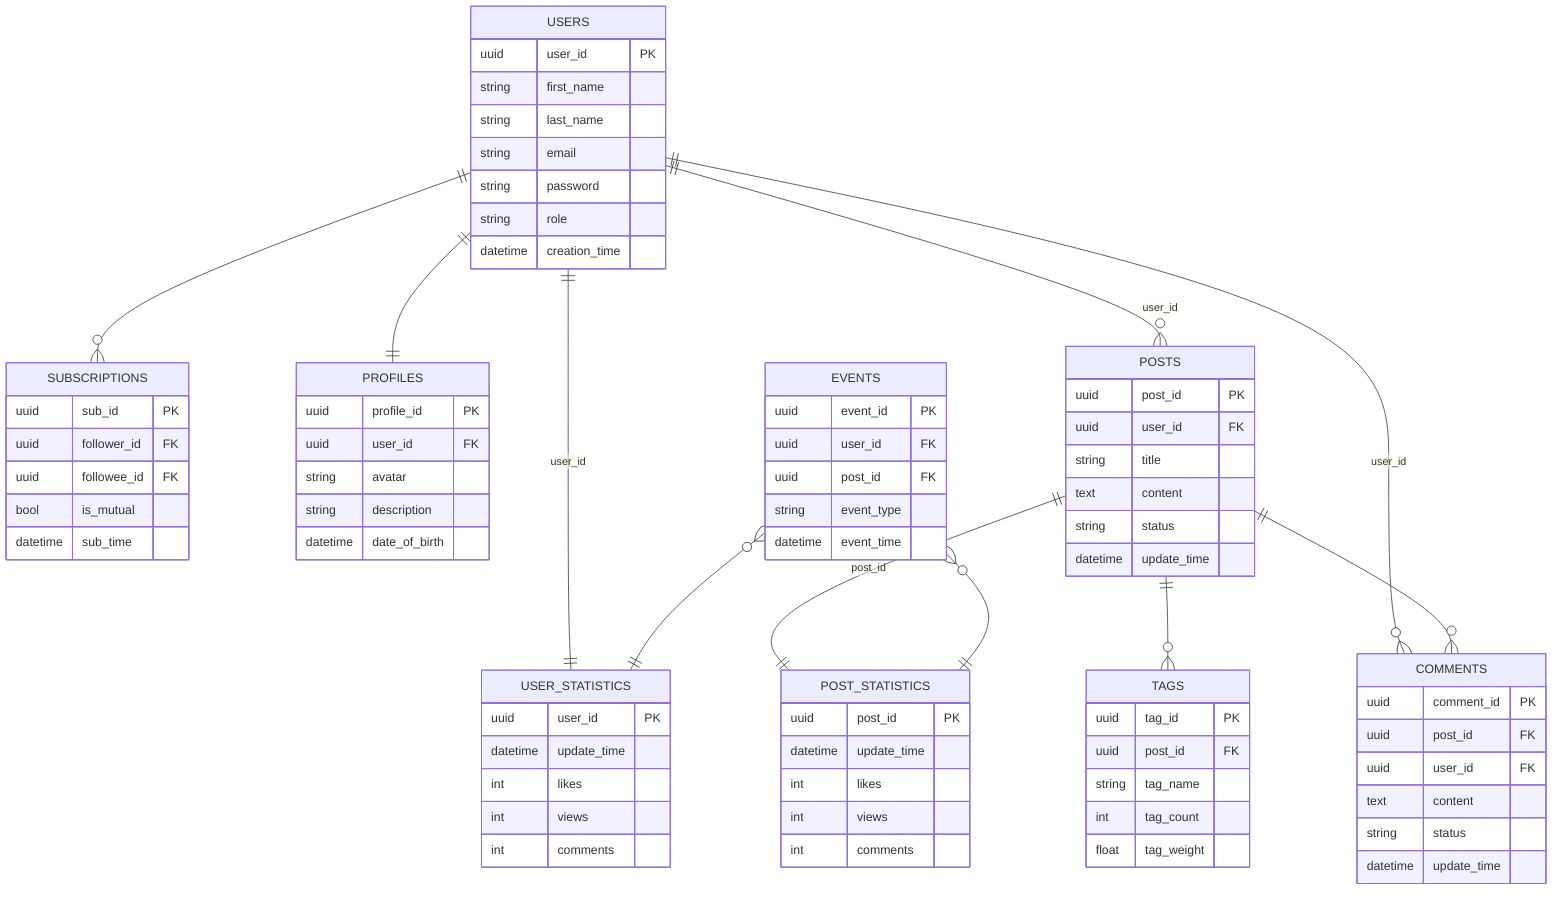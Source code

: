 erDiagram
  %% User Service
  USERS {
    uuid user_id PK
    string first_name
    string last_name
    string email
    string password
    string role
    datetime creation_time
  }

  SUBSCRIPTIONS {
    uuid sub_id PK
    uuid follower_id FK
    uuid followee_id FK
    bool is_mutual
    datetime sub_time
  }

  PROFILES {
    uuid profile_id PK
    uuid user_id FK
    string avatar
    string description
    datetime date_of_birth
  }
  
  USERS ||--o{ SUBSCRIPTIONS : ""
  USERS ||--|| PROFILES : ""

  %% Statistic Service
  EVENTS {
    uuid event_id PK
    uuid user_id FK
    uuid post_id FK
    string event_type
    datetime event_time
  }

  USER_STATISTICS {
    uuid user_id PK
    datetime update_time
    int likes
    int views
    int comments
  }

  POST_STATISTICS {
    uuid post_id PK
    datetime update_time
    int likes
    int views
    int comments
  }

  EVENTS }o--|| USER_STATISTICS : ""
  EVENTS }o--|| POST_STATISTICS : ""
  
  %% Post Service
  POSTS {
    uuid post_id PK
    uuid user_id FK
    string title
    text content
    string status
    datetime update_time
  }

  COMMENTS {
    uuid comment_id PK
    uuid post_id FK
    uuid user_id FK
    text content
    string status
    datetime update_time
  }

  TAGS {
    uuid tag_id PK
    uuid post_id FK
    string tag_name
    int tag_count
    float tag_weight
  }

  POSTS ||--o{ COMMENTS : ""
  POSTS ||--o{ TAGS : ""

  %% Between-services
  USERS ||--|| USER_STATISTICS : "user_id"
  USERS ||--o{ POSTS : "user_id"
  USERS ||--o{ COMMENTS : "user_id"

  
  POSTS ||--|| POST_STATISTICS : "post_id"